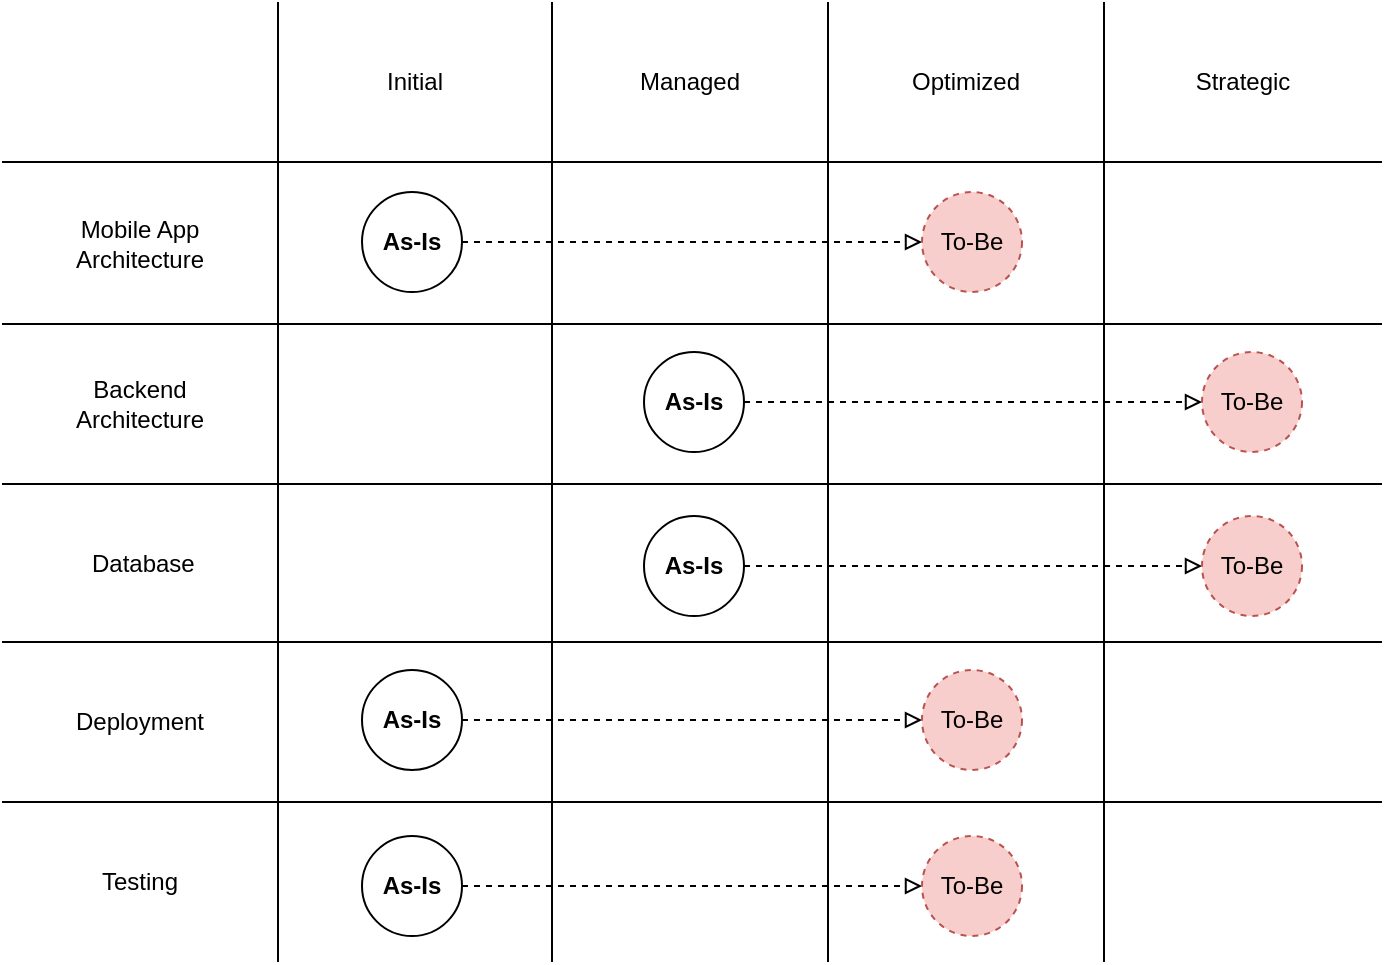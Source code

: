<mxfile version="20.3.3" type="github">
  <diagram id="rjcnU4oWwpkamaQzXlQU" name="Page-1">
    <mxGraphModel dx="781" dy="776" grid="1" gridSize="10" guides="1" tooltips="1" connect="1" arrows="1" fold="1" page="1" pageScale="1" pageWidth="800" pageHeight="300" math="0" shadow="0">
      <root>
        <mxCell id="0" />
        <mxCell id="1" parent="0" />
        <mxCell id="CRmdwT9GKS-wzphfD9Zf-1" value="" style="shape=table;html=1;whiteSpace=wrap;startSize=0;container=1;collapsible=0;childLayout=tableLayout;gradientColor=none;bottom=0;left=0;right=0;top=0;fillColor=none;" parent="1" vertex="1">
          <mxGeometry x="55" y="58" width="690" height="480" as="geometry" />
        </mxCell>
        <mxCell id="CRmdwT9GKS-wzphfD9Zf-50" value="" style="shape=tableRow;horizontal=0;startSize=0;swimlaneHead=0;swimlaneBody=0;top=0;left=0;bottom=0;right=0;collapsible=0;dropTarget=0;fillColor=none;points=[[0,0.5],[1,0.5]];portConstraint=eastwest;" parent="CRmdwT9GKS-wzphfD9Zf-1" vertex="1">
          <mxGeometry width="690" height="80" as="geometry" />
        </mxCell>
        <mxCell id="CRmdwT9GKS-wzphfD9Zf-51" value="" style="shape=partialRectangle;html=1;whiteSpace=wrap;connectable=0;fillColor=none;top=0;left=0;bottom=0;right=0;overflow=hidden;" parent="CRmdwT9GKS-wzphfD9Zf-50" vertex="1">
          <mxGeometry width="138" height="80" as="geometry">
            <mxRectangle width="138" height="80" as="alternateBounds" />
          </mxGeometry>
        </mxCell>
        <mxCell id="CRmdwT9GKS-wzphfD9Zf-52" value="Initial" style="shape=partialRectangle;html=1;whiteSpace=wrap;connectable=0;fillColor=none;top=0;left=0;bottom=0;right=0;overflow=hidden;" parent="CRmdwT9GKS-wzphfD9Zf-50" vertex="1">
          <mxGeometry x="138" width="137" height="80" as="geometry">
            <mxRectangle width="137" height="80" as="alternateBounds" />
          </mxGeometry>
        </mxCell>
        <mxCell id="CRmdwT9GKS-wzphfD9Zf-53" value="Managed" style="shape=partialRectangle;html=1;whiteSpace=wrap;connectable=0;fillColor=none;top=0;left=0;bottom=0;right=0;overflow=hidden;" parent="CRmdwT9GKS-wzphfD9Zf-50" vertex="1">
          <mxGeometry x="275" width="138" height="80" as="geometry">
            <mxRectangle width="138" height="80" as="alternateBounds" />
          </mxGeometry>
        </mxCell>
        <mxCell id="CRmdwT9GKS-wzphfD9Zf-54" value="Optimized" style="shape=partialRectangle;html=1;whiteSpace=wrap;connectable=0;fillColor=none;top=0;left=0;bottom=0;right=0;overflow=hidden;" parent="CRmdwT9GKS-wzphfD9Zf-50" vertex="1">
          <mxGeometry x="413" width="138" height="80" as="geometry">
            <mxRectangle width="138" height="80" as="alternateBounds" />
          </mxGeometry>
        </mxCell>
        <mxCell id="CRmdwT9GKS-wzphfD9Zf-55" value="Strategic" style="shape=partialRectangle;html=1;whiteSpace=wrap;connectable=0;fillColor=none;top=0;left=0;bottom=0;right=0;overflow=hidden;" parent="CRmdwT9GKS-wzphfD9Zf-50" vertex="1">
          <mxGeometry x="551" width="139" height="80" as="geometry">
            <mxRectangle width="139" height="80" as="alternateBounds" />
          </mxGeometry>
        </mxCell>
        <mxCell id="CRmdwT9GKS-wzphfD9Zf-6" value="" style="shape=tableRow;horizontal=0;startSize=0;swimlaneHead=0;swimlaneBody=0;top=0;left=0;bottom=0;right=0;collapsible=0;dropTarget=0;fillColor=none;points=[[0,0.5],[1,0.5]];portConstraint=eastwest;" parent="CRmdwT9GKS-wzphfD9Zf-1" vertex="1">
          <mxGeometry y="80" width="690" height="81" as="geometry" />
        </mxCell>
        <mxCell id="CRmdwT9GKS-wzphfD9Zf-7" value="Mobile App&lt;br&gt;Architecture" style="shape=partialRectangle;html=1;whiteSpace=wrap;connectable=0;fillColor=none;top=0;left=0;bottom=0;right=0;overflow=hidden;" parent="CRmdwT9GKS-wzphfD9Zf-6" vertex="1">
          <mxGeometry width="138" height="81" as="geometry">
            <mxRectangle width="138" height="81" as="alternateBounds" />
          </mxGeometry>
        </mxCell>
        <mxCell id="CRmdwT9GKS-wzphfD9Zf-8" value="" style="shape=partialRectangle;html=1;whiteSpace=wrap;connectable=0;fillColor=none;top=0;left=0;bottom=0;right=0;overflow=hidden;" parent="CRmdwT9GKS-wzphfD9Zf-6" vertex="1">
          <mxGeometry x="138" width="137" height="81" as="geometry">
            <mxRectangle width="137" height="81" as="alternateBounds" />
          </mxGeometry>
        </mxCell>
        <mxCell id="CRmdwT9GKS-wzphfD9Zf-9" value="" style="shape=partialRectangle;html=1;whiteSpace=wrap;connectable=0;fillColor=none;top=0;left=0;bottom=0;right=0;overflow=hidden;" parent="CRmdwT9GKS-wzphfD9Zf-6" vertex="1">
          <mxGeometry x="275" width="138" height="81" as="geometry">
            <mxRectangle width="138" height="81" as="alternateBounds" />
          </mxGeometry>
        </mxCell>
        <mxCell id="CRmdwT9GKS-wzphfD9Zf-15" style="shape=partialRectangle;html=1;whiteSpace=wrap;connectable=0;fillColor=none;top=0;left=0;bottom=0;right=0;overflow=hidden;" parent="CRmdwT9GKS-wzphfD9Zf-6" vertex="1">
          <mxGeometry x="413" width="138" height="81" as="geometry">
            <mxRectangle width="138" height="81" as="alternateBounds" />
          </mxGeometry>
        </mxCell>
        <mxCell id="CRmdwT9GKS-wzphfD9Zf-18" style="shape=partialRectangle;html=1;whiteSpace=wrap;connectable=0;fillColor=none;top=0;left=0;bottom=0;right=0;overflow=hidden;" parent="CRmdwT9GKS-wzphfD9Zf-6" vertex="1">
          <mxGeometry x="551" width="139" height="81" as="geometry">
            <mxRectangle width="139" height="81" as="alternateBounds" />
          </mxGeometry>
        </mxCell>
        <mxCell id="CRmdwT9GKS-wzphfD9Zf-10" value="" style="shape=tableRow;horizontal=0;startSize=0;swimlaneHead=0;swimlaneBody=0;top=0;left=0;bottom=0;right=0;collapsible=0;dropTarget=0;fillColor=none;points=[[0,0.5],[1,0.5]];portConstraint=eastwest;" parent="CRmdwT9GKS-wzphfD9Zf-1" vertex="1">
          <mxGeometry y="161" width="690" height="80" as="geometry" />
        </mxCell>
        <mxCell id="CRmdwT9GKS-wzphfD9Zf-11" value="Backend&lt;br&gt;Architecture" style="shape=partialRectangle;html=1;whiteSpace=wrap;connectable=0;fillColor=none;top=0;left=0;bottom=0;right=0;overflow=hidden;" parent="CRmdwT9GKS-wzphfD9Zf-10" vertex="1">
          <mxGeometry width="138" height="80" as="geometry">
            <mxRectangle width="138" height="80" as="alternateBounds" />
          </mxGeometry>
        </mxCell>
        <mxCell id="CRmdwT9GKS-wzphfD9Zf-12" value="" style="shape=partialRectangle;html=1;whiteSpace=wrap;connectable=0;fillColor=none;top=0;left=0;bottom=0;right=0;overflow=hidden;" parent="CRmdwT9GKS-wzphfD9Zf-10" vertex="1">
          <mxGeometry x="138" width="137" height="80" as="geometry">
            <mxRectangle width="137" height="80" as="alternateBounds" />
          </mxGeometry>
        </mxCell>
        <mxCell id="CRmdwT9GKS-wzphfD9Zf-13" value="" style="shape=partialRectangle;html=1;whiteSpace=wrap;connectable=0;fillColor=none;top=0;left=0;bottom=0;right=0;overflow=hidden;pointerEvents=1;" parent="CRmdwT9GKS-wzphfD9Zf-10" vertex="1">
          <mxGeometry x="275" width="138" height="80" as="geometry">
            <mxRectangle width="138" height="80" as="alternateBounds" />
          </mxGeometry>
        </mxCell>
        <mxCell id="CRmdwT9GKS-wzphfD9Zf-16" style="shape=partialRectangle;html=1;whiteSpace=wrap;connectable=0;fillColor=none;top=0;left=0;bottom=0;right=0;overflow=hidden;pointerEvents=1;" parent="CRmdwT9GKS-wzphfD9Zf-10" vertex="1">
          <mxGeometry x="413" width="138" height="80" as="geometry">
            <mxRectangle width="138" height="80" as="alternateBounds" />
          </mxGeometry>
        </mxCell>
        <mxCell id="CRmdwT9GKS-wzphfD9Zf-19" style="shape=partialRectangle;html=1;whiteSpace=wrap;connectable=0;fillColor=none;top=0;left=0;bottom=0;right=0;overflow=hidden;pointerEvents=1;" parent="CRmdwT9GKS-wzphfD9Zf-10" vertex="1">
          <mxGeometry x="551" width="139" height="80" as="geometry">
            <mxRectangle width="139" height="80" as="alternateBounds" />
          </mxGeometry>
        </mxCell>
        <mxCell id="CRmdwT9GKS-wzphfD9Zf-26" style="shape=tableRow;horizontal=0;startSize=0;swimlaneHead=0;swimlaneBody=0;top=0;left=0;bottom=0;right=0;collapsible=0;dropTarget=0;fillColor=none;points=[[0,0.5],[1,0.5]];portConstraint=eastwest;" parent="CRmdwT9GKS-wzphfD9Zf-1" vertex="1">
          <mxGeometry y="241" width="690" height="79" as="geometry" />
        </mxCell>
        <mxCell id="CRmdwT9GKS-wzphfD9Zf-27" value="&amp;nbsp;Database" style="shape=partialRectangle;html=1;whiteSpace=wrap;connectable=0;fillColor=none;top=0;left=0;bottom=0;right=0;overflow=hidden;" parent="CRmdwT9GKS-wzphfD9Zf-26" vertex="1">
          <mxGeometry width="138" height="79" as="geometry">
            <mxRectangle width="138" height="79" as="alternateBounds" />
          </mxGeometry>
        </mxCell>
        <mxCell id="CRmdwT9GKS-wzphfD9Zf-28" style="shape=partialRectangle;html=1;whiteSpace=wrap;connectable=0;fillColor=none;top=0;left=0;bottom=0;right=0;overflow=hidden;" parent="CRmdwT9GKS-wzphfD9Zf-26" vertex="1">
          <mxGeometry x="138" width="137" height="79" as="geometry">
            <mxRectangle width="137" height="79" as="alternateBounds" />
          </mxGeometry>
        </mxCell>
        <mxCell id="CRmdwT9GKS-wzphfD9Zf-29" style="shape=partialRectangle;html=1;whiteSpace=wrap;connectable=0;fillColor=none;top=0;left=0;bottom=0;right=0;overflow=hidden;pointerEvents=1;" parent="CRmdwT9GKS-wzphfD9Zf-26" vertex="1">
          <mxGeometry x="275" width="138" height="79" as="geometry">
            <mxRectangle width="138" height="79" as="alternateBounds" />
          </mxGeometry>
        </mxCell>
        <mxCell id="CRmdwT9GKS-wzphfD9Zf-30" style="shape=partialRectangle;html=1;whiteSpace=wrap;connectable=0;fillColor=none;top=0;left=0;bottom=0;right=0;overflow=hidden;pointerEvents=1;" parent="CRmdwT9GKS-wzphfD9Zf-26" vertex="1">
          <mxGeometry x="413" width="138" height="79" as="geometry">
            <mxRectangle width="138" height="79" as="alternateBounds" />
          </mxGeometry>
        </mxCell>
        <mxCell id="CRmdwT9GKS-wzphfD9Zf-31" style="shape=partialRectangle;html=1;whiteSpace=wrap;connectable=0;fillColor=none;top=0;left=0;bottom=0;right=0;overflow=hidden;pointerEvents=1;" parent="CRmdwT9GKS-wzphfD9Zf-26" vertex="1">
          <mxGeometry x="551" width="139" height="79" as="geometry">
            <mxRectangle width="139" height="79" as="alternateBounds" />
          </mxGeometry>
        </mxCell>
        <mxCell id="CRmdwT9GKS-wzphfD9Zf-34" style="shape=tableRow;horizontal=0;startSize=0;swimlaneHead=0;swimlaneBody=0;top=0;left=0;bottom=0;right=0;collapsible=0;dropTarget=0;fillColor=none;points=[[0,0.5],[1,0.5]];portConstraint=eastwest;" parent="CRmdwT9GKS-wzphfD9Zf-1" vertex="1">
          <mxGeometry y="320" width="690" height="80" as="geometry" />
        </mxCell>
        <mxCell id="CRmdwT9GKS-wzphfD9Zf-35" value="Deployment" style="shape=partialRectangle;html=1;whiteSpace=wrap;connectable=0;fillColor=none;top=0;left=0;bottom=0;right=0;overflow=hidden;" parent="CRmdwT9GKS-wzphfD9Zf-34" vertex="1">
          <mxGeometry width="138" height="80" as="geometry">
            <mxRectangle width="138" height="80" as="alternateBounds" />
          </mxGeometry>
        </mxCell>
        <mxCell id="CRmdwT9GKS-wzphfD9Zf-36" style="shape=partialRectangle;html=1;whiteSpace=wrap;connectable=0;fillColor=none;top=0;left=0;bottom=0;right=0;overflow=hidden;" parent="CRmdwT9GKS-wzphfD9Zf-34" vertex="1">
          <mxGeometry x="138" width="137" height="80" as="geometry">
            <mxRectangle width="137" height="80" as="alternateBounds" />
          </mxGeometry>
        </mxCell>
        <mxCell id="CRmdwT9GKS-wzphfD9Zf-37" style="shape=partialRectangle;html=1;whiteSpace=wrap;connectable=0;fillColor=none;top=0;left=0;bottom=0;right=0;overflow=hidden;pointerEvents=1;" parent="CRmdwT9GKS-wzphfD9Zf-34" vertex="1">
          <mxGeometry x="275" width="138" height="80" as="geometry">
            <mxRectangle width="138" height="80" as="alternateBounds" />
          </mxGeometry>
        </mxCell>
        <mxCell id="CRmdwT9GKS-wzphfD9Zf-38" style="shape=partialRectangle;html=1;whiteSpace=wrap;connectable=0;fillColor=none;top=0;left=0;bottom=0;right=0;overflow=hidden;pointerEvents=1;" parent="CRmdwT9GKS-wzphfD9Zf-34" vertex="1">
          <mxGeometry x="413" width="138" height="80" as="geometry">
            <mxRectangle width="138" height="80" as="alternateBounds" />
          </mxGeometry>
        </mxCell>
        <mxCell id="CRmdwT9GKS-wzphfD9Zf-39" style="shape=partialRectangle;html=1;whiteSpace=wrap;connectable=0;fillColor=none;top=0;left=0;bottom=0;right=0;overflow=hidden;pointerEvents=1;" parent="CRmdwT9GKS-wzphfD9Zf-34" vertex="1">
          <mxGeometry x="551" width="139" height="80" as="geometry">
            <mxRectangle width="139" height="80" as="alternateBounds" />
          </mxGeometry>
        </mxCell>
        <mxCell id="CRmdwT9GKS-wzphfD9Zf-42" style="shape=tableRow;horizontal=0;startSize=0;swimlaneHead=0;swimlaneBody=0;top=0;left=0;bottom=0;right=0;collapsible=0;dropTarget=0;fillColor=none;points=[[0,0.5],[1,0.5]];portConstraint=eastwest;" parent="CRmdwT9GKS-wzphfD9Zf-1" vertex="1">
          <mxGeometry y="400" width="690" height="80" as="geometry" />
        </mxCell>
        <mxCell id="CRmdwT9GKS-wzphfD9Zf-43" value="Testing" style="shape=partialRectangle;html=1;whiteSpace=wrap;connectable=0;fillColor=none;top=0;left=0;bottom=0;right=0;overflow=hidden;" parent="CRmdwT9GKS-wzphfD9Zf-42" vertex="1">
          <mxGeometry width="138" height="80" as="geometry">
            <mxRectangle width="138" height="80" as="alternateBounds" />
          </mxGeometry>
        </mxCell>
        <mxCell id="CRmdwT9GKS-wzphfD9Zf-44" style="shape=partialRectangle;html=1;whiteSpace=wrap;connectable=0;fillColor=none;top=0;left=0;bottom=0;right=0;overflow=hidden;" parent="CRmdwT9GKS-wzphfD9Zf-42" vertex="1">
          <mxGeometry x="138" width="137" height="80" as="geometry">
            <mxRectangle width="137" height="80" as="alternateBounds" />
          </mxGeometry>
        </mxCell>
        <mxCell id="CRmdwT9GKS-wzphfD9Zf-45" style="shape=partialRectangle;html=1;whiteSpace=wrap;connectable=0;fillColor=none;top=0;left=0;bottom=0;right=0;overflow=hidden;pointerEvents=1;" parent="CRmdwT9GKS-wzphfD9Zf-42" vertex="1">
          <mxGeometry x="275" width="138" height="80" as="geometry">
            <mxRectangle width="138" height="80" as="alternateBounds" />
          </mxGeometry>
        </mxCell>
        <mxCell id="CRmdwT9GKS-wzphfD9Zf-46" style="shape=partialRectangle;html=1;whiteSpace=wrap;connectable=0;fillColor=none;top=0;left=0;bottom=0;right=0;overflow=hidden;pointerEvents=1;" parent="CRmdwT9GKS-wzphfD9Zf-42" vertex="1">
          <mxGeometry x="413" width="138" height="80" as="geometry">
            <mxRectangle width="138" height="80" as="alternateBounds" />
          </mxGeometry>
        </mxCell>
        <mxCell id="CRmdwT9GKS-wzphfD9Zf-47" style="shape=partialRectangle;html=1;whiteSpace=wrap;connectable=0;fillColor=none;top=0;left=0;bottom=0;right=0;overflow=hidden;pointerEvents=1;" parent="CRmdwT9GKS-wzphfD9Zf-42" vertex="1">
          <mxGeometry x="551" width="139" height="80" as="geometry">
            <mxRectangle width="139" height="80" as="alternateBounds" />
          </mxGeometry>
        </mxCell>
        <mxCell id="CRmdwT9GKS-wzphfD9Zf-68" style="edgeStyle=orthogonalEdgeStyle;rounded=0;orthogonalLoop=1;jettySize=auto;html=1;strokeColor=default;dashed=1;endArrow=block;endFill=0;" parent="1" source="CRmdwT9GKS-wzphfD9Zf-57" target="CRmdwT9GKS-wzphfD9Zf-67" edge="1">
          <mxGeometry relative="1" as="geometry" />
        </mxCell>
        <mxCell id="CRmdwT9GKS-wzphfD9Zf-57" value="As-Is" style="ellipse;whiteSpace=wrap;html=1;aspect=fixed;gradientColor=none;fontStyle=1" parent="1" vertex="1">
          <mxGeometry x="235" y="153" width="50" height="50" as="geometry" />
        </mxCell>
        <mxCell id="CRmdwT9GKS-wzphfD9Zf-69" style="edgeStyle=orthogonalEdgeStyle;rounded=0;orthogonalLoop=1;jettySize=auto;html=1;dashed=1;endArrow=block;endFill=0;" parent="1" source="CRmdwT9GKS-wzphfD9Zf-58" target="CRmdwT9GKS-wzphfD9Zf-65" edge="1">
          <mxGeometry relative="1" as="geometry" />
        </mxCell>
        <mxCell id="CRmdwT9GKS-wzphfD9Zf-58" value="As-Is" style="ellipse;whiteSpace=wrap;html=1;aspect=fixed;gradientColor=none;fontStyle=1" parent="1" vertex="1">
          <mxGeometry x="376" y="233" width="50" height="50" as="geometry" />
        </mxCell>
        <mxCell id="CRmdwT9GKS-wzphfD9Zf-70" style="edgeStyle=orthogonalEdgeStyle;rounded=0;orthogonalLoop=1;jettySize=auto;html=1;entryX=0;entryY=0.5;entryDx=0;entryDy=0;dashed=1;endArrow=block;endFill=0;" parent="1" source="CRmdwT9GKS-wzphfD9Zf-60" target="CRmdwT9GKS-wzphfD9Zf-66" edge="1">
          <mxGeometry relative="1" as="geometry" />
        </mxCell>
        <mxCell id="CRmdwT9GKS-wzphfD9Zf-60" value="As-Is" style="ellipse;whiteSpace=wrap;html=1;aspect=fixed;gradientColor=none;fontStyle=1" parent="1" vertex="1">
          <mxGeometry x="376" y="315" width="50" height="50" as="geometry" />
        </mxCell>
        <mxCell id="CRmdwT9GKS-wzphfD9Zf-71" style="edgeStyle=orthogonalEdgeStyle;rounded=0;orthogonalLoop=1;jettySize=auto;html=1;dashed=1;endArrow=block;endFill=0;" parent="1" source="CRmdwT9GKS-wzphfD9Zf-61" target="CRmdwT9GKS-wzphfD9Zf-63" edge="1">
          <mxGeometry relative="1" as="geometry" />
        </mxCell>
        <mxCell id="CRmdwT9GKS-wzphfD9Zf-61" value="As-Is" style="ellipse;whiteSpace=wrap;html=1;aspect=fixed;gradientColor=none;fontStyle=1" parent="1" vertex="1">
          <mxGeometry x="235" y="392" width="50" height="50" as="geometry" />
        </mxCell>
        <mxCell id="CRmdwT9GKS-wzphfD9Zf-72" style="edgeStyle=orthogonalEdgeStyle;rounded=0;orthogonalLoop=1;jettySize=auto;html=1;dashed=1;endArrow=block;endFill=0;" parent="1" source="CRmdwT9GKS-wzphfD9Zf-62" target="CRmdwT9GKS-wzphfD9Zf-64" edge="1">
          <mxGeometry relative="1" as="geometry" />
        </mxCell>
        <mxCell id="CRmdwT9GKS-wzphfD9Zf-62" value="As-Is" style="ellipse;whiteSpace=wrap;html=1;aspect=fixed;gradientColor=none;fontStyle=1" parent="1" vertex="1">
          <mxGeometry x="235" y="475" width="50" height="50" as="geometry" />
        </mxCell>
        <mxCell id="CRmdwT9GKS-wzphfD9Zf-63" value="To-Be" style="ellipse;whiteSpace=wrap;html=1;aspect=fixed;fillColor=#f8cecc;strokeColor=#b85450;dashed=1;" parent="1" vertex="1">
          <mxGeometry x="515" y="392" width="50" height="50" as="geometry" />
        </mxCell>
        <mxCell id="CRmdwT9GKS-wzphfD9Zf-64" value="To-Be" style="ellipse;whiteSpace=wrap;html=1;aspect=fixed;fillColor=#f8cecc;strokeColor=#b85450;dashed=1;" parent="1" vertex="1">
          <mxGeometry x="515" y="475" width="50" height="50" as="geometry" />
        </mxCell>
        <mxCell id="CRmdwT9GKS-wzphfD9Zf-65" value="To-Be" style="ellipse;whiteSpace=wrap;html=1;aspect=fixed;fillColor=#f8cecc;strokeColor=#b85450;dashed=1;" parent="1" vertex="1">
          <mxGeometry x="655" y="233" width="50" height="50" as="geometry" />
        </mxCell>
        <mxCell id="CRmdwT9GKS-wzphfD9Zf-66" value="To-Be" style="ellipse;whiteSpace=wrap;html=1;aspect=fixed;fillColor=#f8cecc;strokeColor=#b85450;dashed=1;" parent="1" vertex="1">
          <mxGeometry x="655" y="315" width="50" height="50" as="geometry" />
        </mxCell>
        <mxCell id="CRmdwT9GKS-wzphfD9Zf-67" value="To-Be" style="ellipse;whiteSpace=wrap;html=1;aspect=fixed;fillColor=#f8cecc;strokeColor=#b85450;dashed=1;" parent="1" vertex="1">
          <mxGeometry x="515" y="153" width="50" height="50" as="geometry" />
        </mxCell>
      </root>
    </mxGraphModel>
  </diagram>
</mxfile>
